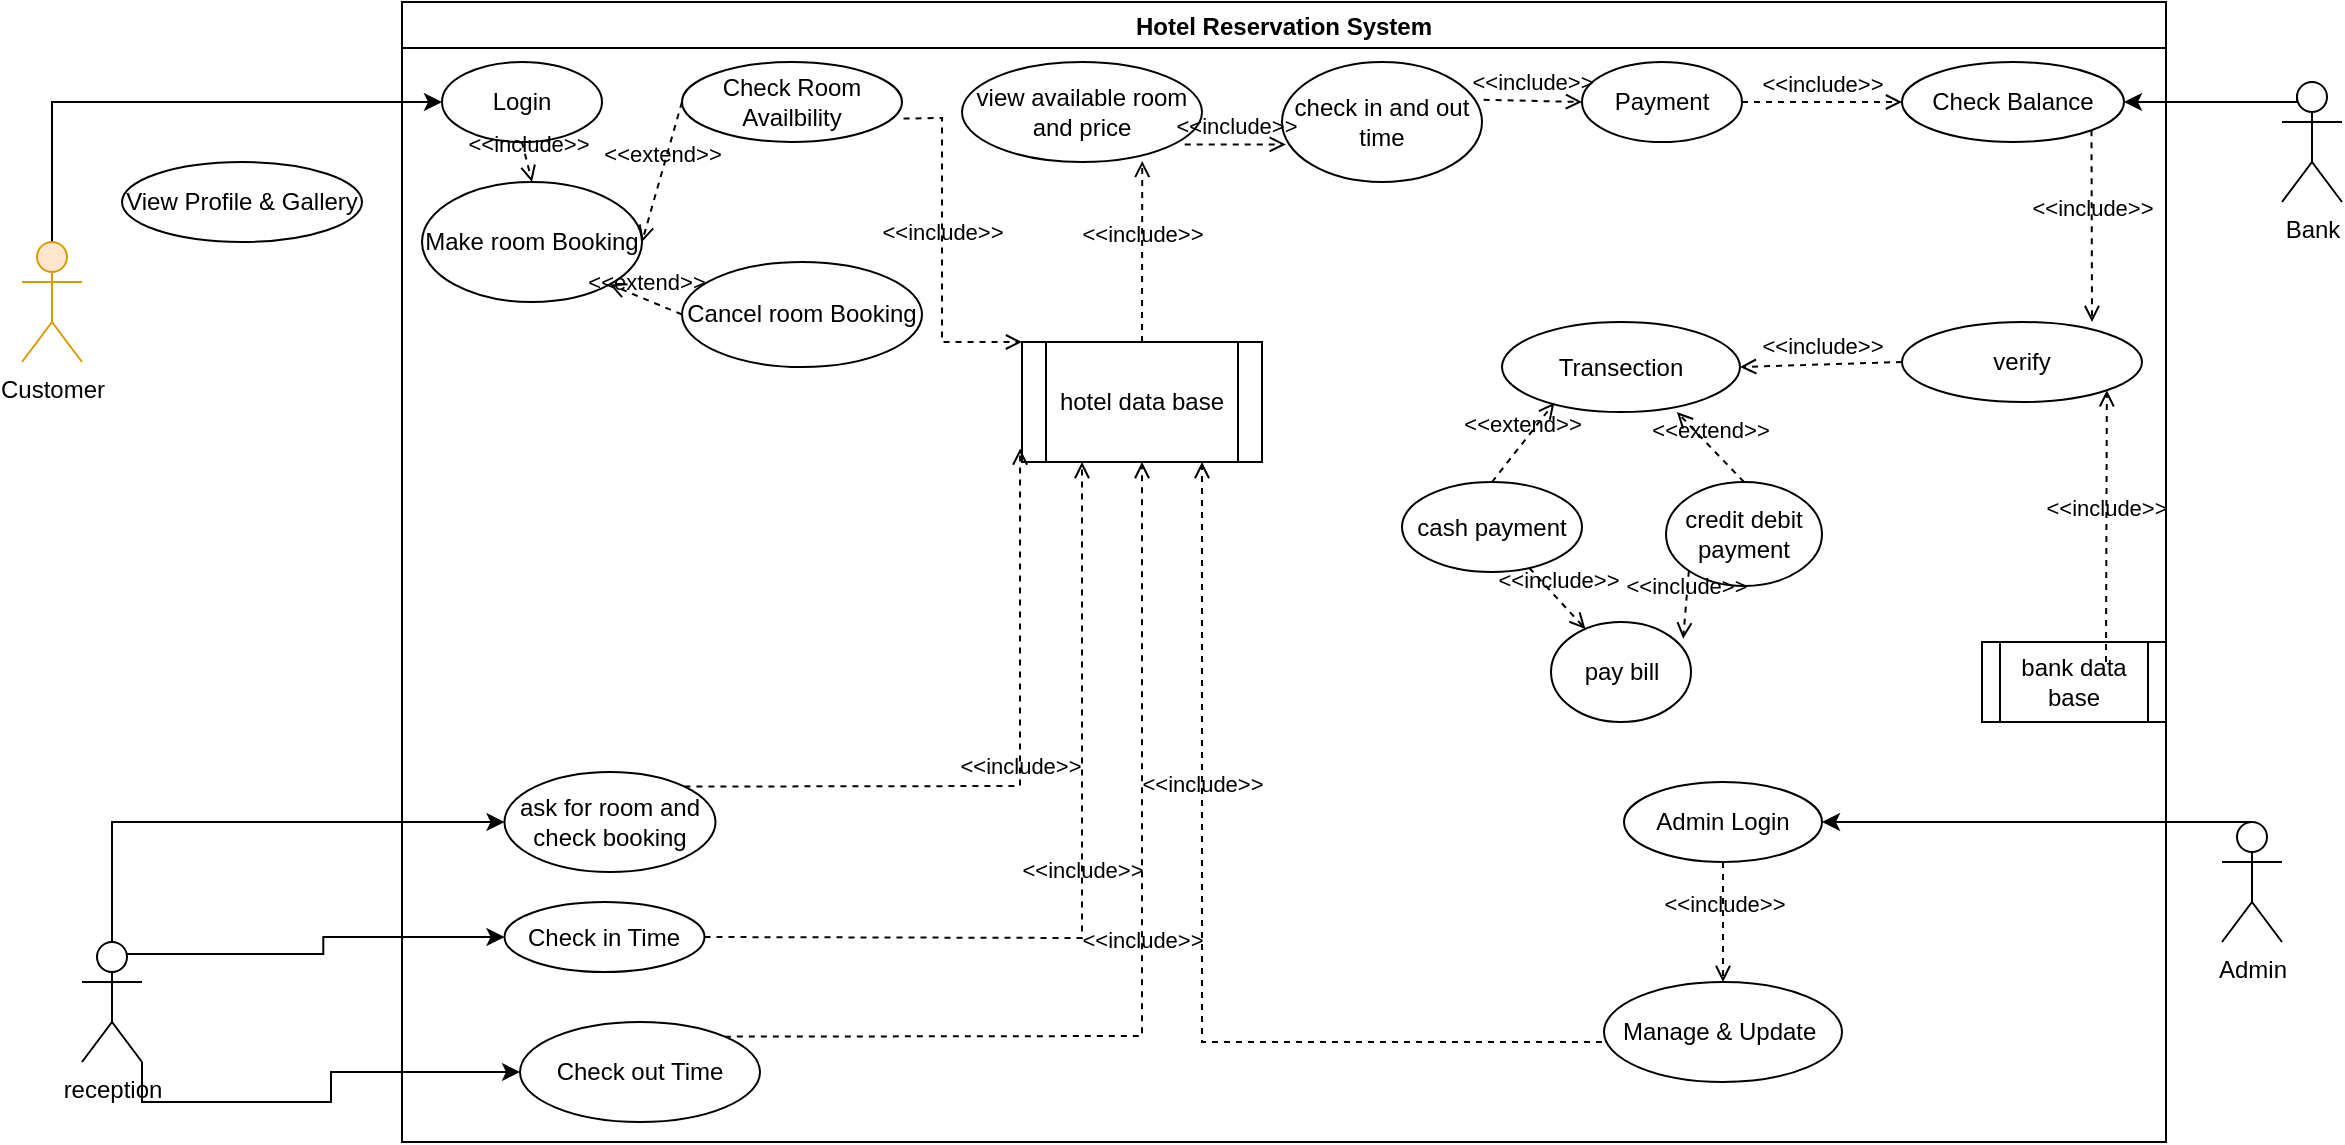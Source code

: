 <mxfile version="15.8.6" type="device"><diagram id="2-V__d1XPRfBeipLiVIh" name="Page-1"><mxGraphModel dx="1871" dy="1667" grid="1" gridSize="10" guides="1" tooltips="1" connect="1" arrows="1" fold="1" page="1" pageScale="1" pageWidth="850" pageHeight="1100" math="0" shadow="0"><root><mxCell id="0"/><mxCell id="1" parent="0"/><mxCell id="XcRsSz3dHbmi5cUPa2XA-5" style="edgeStyle=orthogonalEdgeStyle;rounded=0;orthogonalLoop=1;jettySize=auto;html=1;exitX=0.5;exitY=0;exitDx=0;exitDy=0;exitPerimeter=0;entryX=0;entryY=0.5;entryDx=0;entryDy=0;" parent="1" source="XcRsSz3dHbmi5cUPa2XA-1" target="XcRsSz3dHbmi5cUPa2XA-4" edge="1"><mxGeometry relative="1" as="geometry"/></mxCell><mxCell id="XcRsSz3dHbmi5cUPa2XA-1" value="Customer&lt;br&gt;" style="shape=umlActor;verticalLabelPosition=bottom;verticalAlign=top;html=1;outlineConnect=0;fillColor=#ffe6cc;strokeColor=#d79b00;" parent="1" vertex="1"><mxGeometry x="10" y="-50" width="30" height="60" as="geometry"/></mxCell><mxCell id="XcRsSz3dHbmi5cUPa2XA-2" value="Hotel Reservation System" style="swimlane;" parent="1" vertex="1"><mxGeometry x="200" y="-170" width="882" height="570" as="geometry"/></mxCell><mxCell id="XcRsSz3dHbmi5cUPa2XA-4" value="Login" style="ellipse;whiteSpace=wrap;html=1;" parent="XcRsSz3dHbmi5cUPa2XA-2" vertex="1"><mxGeometry x="20" y="30" width="80" height="40" as="geometry"/></mxCell><mxCell id="XcRsSz3dHbmi5cUPa2XA-7" value="Check Room Availbility" style="ellipse;whiteSpace=wrap;html=1;" parent="XcRsSz3dHbmi5cUPa2XA-2" vertex="1"><mxGeometry x="140" y="30" width="110" height="40" as="geometry"/></mxCell><mxCell id="XcRsSz3dHbmi5cUPa2XA-9" value="Make room Booking" style="ellipse;whiteSpace=wrap;html=1;" parent="XcRsSz3dHbmi5cUPa2XA-2" vertex="1"><mxGeometry x="10" y="90" width="110" height="60" as="geometry"/></mxCell><mxCell id="XcRsSz3dHbmi5cUPa2XA-8" value="Cancel room Booking" style="ellipse;whiteSpace=wrap;html=1;" parent="XcRsSz3dHbmi5cUPa2XA-2" vertex="1"><mxGeometry x="140" y="130" width="120" height="52.5" as="geometry"/></mxCell><mxCell id="XcRsSz3dHbmi5cUPa2XA-10" value="Payment" style="ellipse;whiteSpace=wrap;html=1;" parent="XcRsSz3dHbmi5cUPa2XA-2" vertex="1"><mxGeometry x="590" y="30" width="80" height="40" as="geometry"/></mxCell><mxCell id="Sf3XW1H4hBjx1v4OMdXL-2" value="Admin Login" style="ellipse;whiteSpace=wrap;html=1;" parent="XcRsSz3dHbmi5cUPa2XA-2" vertex="1"><mxGeometry x="611" y="390" width="99" height="40" as="geometry"/></mxCell><mxCell id="Sf3XW1H4hBjx1v4OMdXL-1" value="Manage &amp;amp; Update&amp;nbsp;" style="ellipse;whiteSpace=wrap;html=1;" parent="XcRsSz3dHbmi5cUPa2XA-2" vertex="1"><mxGeometry x="601" y="490" width="119" height="50" as="geometry"/></mxCell><mxCell id="Sf3XW1H4hBjx1v4OMdXL-6" value="ask for room and check booking" style="ellipse;whiteSpace=wrap;html=1;" parent="XcRsSz3dHbmi5cUPa2XA-2" vertex="1"><mxGeometry x="51.25" y="385" width="105.5" height="50" as="geometry"/></mxCell><mxCell id="Sf3XW1H4hBjx1v4OMdXL-5" value="Check out Time" style="ellipse;whiteSpace=wrap;html=1;" parent="XcRsSz3dHbmi5cUPa2XA-2" vertex="1"><mxGeometry x="59" y="510" width="120" height="50" as="geometry"/></mxCell><mxCell id="Sf3XW1H4hBjx1v4OMdXL-7" value="Check in Time" style="ellipse;whiteSpace=wrap;html=1;" parent="XcRsSz3dHbmi5cUPa2XA-2" vertex="1"><mxGeometry x="51.25" y="450" width="100" height="35" as="geometry"/></mxCell><mxCell id="Sf3XW1H4hBjx1v4OMdXL-9" value="Check Balance" style="ellipse;whiteSpace=wrap;html=1;" parent="XcRsSz3dHbmi5cUPa2XA-2" vertex="1"><mxGeometry x="750" y="30" width="111" height="40" as="geometry"/></mxCell><mxCell id="Sf3XW1H4hBjx1v4OMdXL-8" value="Transection" style="ellipse;whiteSpace=wrap;html=1;" parent="XcRsSz3dHbmi5cUPa2XA-2" vertex="1"><mxGeometry x="550" y="160" width="119" height="45" as="geometry"/></mxCell><mxCell id="_IYdy7Do-wZ9eUBrCJ6A-1" value="&amp;lt;&amp;lt;include&amp;gt;&amp;gt;" style="html=1;verticalAlign=bottom;labelBackgroundColor=none;endArrow=open;endFill=0;dashed=1;rounded=0;entryX=0;entryY=0.5;entryDx=0;entryDy=0;exitX=1;exitY=0.5;exitDx=0;exitDy=0;" edge="1" parent="XcRsSz3dHbmi5cUPa2XA-2" source="XcRsSz3dHbmi5cUPa2XA-10" target="Sf3XW1H4hBjx1v4OMdXL-9"><mxGeometry width="160" relative="1" as="geometry"><mxPoint x="140" y="240" as="sourcePoint"/><mxPoint x="300" y="240" as="targetPoint"/></mxGeometry></mxCell><mxCell id="_IYdy7Do-wZ9eUBrCJ6A-9" value="view available room and price" style="ellipse;whiteSpace=wrap;html=1;" vertex="1" parent="XcRsSz3dHbmi5cUPa2XA-2"><mxGeometry x="280" y="30" width="120" height="50" as="geometry"/></mxCell><mxCell id="_IYdy7Do-wZ9eUBrCJ6A-12" value="&amp;lt;&amp;lt;extend&amp;gt;&amp;gt;" style="html=1;verticalAlign=bottom;labelBackgroundColor=none;endArrow=open;endFill=0;dashed=1;rounded=0;entryX=1;entryY=1;entryDx=0;entryDy=0;exitX=0;exitY=0.5;exitDx=0;exitDy=0;" edge="1" parent="XcRsSz3dHbmi5cUPa2XA-2" source="XcRsSz3dHbmi5cUPa2XA-8" target="XcRsSz3dHbmi5cUPa2XA-9"><mxGeometry width="160" relative="1" as="geometry"><mxPoint x="30" y="180" as="sourcePoint"/><mxPoint x="190" y="180" as="targetPoint"/></mxGeometry></mxCell><mxCell id="_IYdy7Do-wZ9eUBrCJ6A-13" value="&amp;lt;&amp;lt;extend&amp;gt;&amp;gt;" style="html=1;verticalAlign=bottom;labelBackgroundColor=none;endArrow=open;endFill=0;dashed=1;rounded=0;entryX=1;entryY=0.5;entryDx=0;entryDy=0;exitX=0;exitY=0.5;exitDx=0;exitDy=0;" edge="1" parent="XcRsSz3dHbmi5cUPa2XA-2" source="XcRsSz3dHbmi5cUPa2XA-7" target="XcRsSz3dHbmi5cUPa2XA-9"><mxGeometry width="160" relative="1" as="geometry"><mxPoint x="170" y="70" as="sourcePoint"/><mxPoint x="330" y="70" as="targetPoint"/></mxGeometry></mxCell><mxCell id="_IYdy7Do-wZ9eUBrCJ6A-16" value="cash payment" style="ellipse;whiteSpace=wrap;html=1;" vertex="1" parent="XcRsSz3dHbmi5cUPa2XA-2"><mxGeometry x="500" y="240" width="90" height="45" as="geometry"/></mxCell><mxCell id="_IYdy7Do-wZ9eUBrCJ6A-17" value="credit&amp;nbsp;debit payment" style="ellipse;whiteSpace=wrap;html=1;" vertex="1" parent="XcRsSz3dHbmi5cUPa2XA-2"><mxGeometry x="632" y="240" width="78" height="52" as="geometry"/></mxCell><mxCell id="_IYdy7Do-wZ9eUBrCJ6A-18" value="bank data base" style="shape=process;whiteSpace=wrap;html=1;backgroundOutline=1;" vertex="1" parent="XcRsSz3dHbmi5cUPa2XA-2"><mxGeometry x="790" y="320" width="92" height="40" as="geometry"/></mxCell><mxCell id="_IYdy7Do-wZ9eUBrCJ6A-19" value="&amp;lt;&amp;lt;include&amp;gt;&amp;gt;" style="html=1;verticalAlign=bottom;labelBackgroundColor=none;endArrow=open;endFill=0;dashed=1;rounded=0;entryX=1;entryY=1;entryDx=0;entryDy=0;" edge="1" parent="XcRsSz3dHbmi5cUPa2XA-2" target="_IYdy7Do-wZ9eUBrCJ6A-22"><mxGeometry width="160" relative="1" as="geometry"><mxPoint x="852" y="330" as="sourcePoint"/><mxPoint x="862" y="310" as="targetPoint"/></mxGeometry></mxCell><mxCell id="_IYdy7Do-wZ9eUBrCJ6A-20" value="&amp;lt;&amp;lt;extend&amp;gt;&amp;gt;" style="html=1;verticalAlign=bottom;labelBackgroundColor=none;endArrow=open;endFill=0;dashed=1;rounded=0;entryX=0.22;entryY=0.897;entryDx=0;entryDy=0;exitX=0.5;exitY=0;exitDx=0;exitDy=0;entryPerimeter=0;" edge="1" parent="XcRsSz3dHbmi5cUPa2XA-2" source="_IYdy7Do-wZ9eUBrCJ6A-16" target="Sf3XW1H4hBjx1v4OMdXL-8"><mxGeometry width="160" relative="1" as="geometry"><mxPoint x="-90" y="272.5" as="sourcePoint"/><mxPoint x="-173.285" y="226.688" as="targetPoint"/></mxGeometry></mxCell><mxCell id="_IYdy7Do-wZ9eUBrCJ6A-21" value="&amp;lt;&amp;lt;extend&amp;gt;&amp;gt;" style="html=1;verticalAlign=bottom;labelBackgroundColor=none;endArrow=open;endFill=0;dashed=1;rounded=0;entryX=0.735;entryY=1.001;entryDx=0;entryDy=0;exitX=0.5;exitY=0;exitDx=0;exitDy=0;entryPerimeter=0;" edge="1" parent="XcRsSz3dHbmi5cUPa2XA-2" source="_IYdy7Do-wZ9eUBrCJ6A-17" target="Sf3XW1H4hBjx1v4OMdXL-8"><mxGeometry width="160" relative="1" as="geometry"><mxPoint x="479" y="341.5" as="sourcePoint"/><mxPoint x="398.53" y="275.949" as="targetPoint"/></mxGeometry></mxCell><mxCell id="_IYdy7Do-wZ9eUBrCJ6A-22" value="verify" style="ellipse;whiteSpace=wrap;html=1;" vertex="1" parent="XcRsSz3dHbmi5cUPa2XA-2"><mxGeometry x="750" y="160" width="120" height="40" as="geometry"/></mxCell><mxCell id="_IYdy7Do-wZ9eUBrCJ6A-24" value="&amp;lt;&amp;lt;include&amp;gt;&amp;gt;" style="html=1;verticalAlign=bottom;labelBackgroundColor=none;endArrow=open;endFill=0;dashed=1;rounded=0;exitX=1;exitY=1;exitDx=0;exitDy=0;" edge="1" parent="XcRsSz3dHbmi5cUPa2XA-2" source="Sf3XW1H4hBjx1v4OMdXL-9"><mxGeometry width="160" relative="1" as="geometry"><mxPoint x="815.5" y="80" as="sourcePoint"/><mxPoint x="845" y="160" as="targetPoint"/></mxGeometry></mxCell><mxCell id="_IYdy7Do-wZ9eUBrCJ6A-25" value="check in and out time&lt;br&gt;" style="ellipse;whiteSpace=wrap;html=1;" vertex="1" parent="XcRsSz3dHbmi5cUPa2XA-2"><mxGeometry x="440" y="30" width="100" height="60" as="geometry"/></mxCell><mxCell id="_IYdy7Do-wZ9eUBrCJ6A-26" value="&amp;lt;&amp;lt;include&amp;gt;&amp;gt;" style="html=1;verticalAlign=bottom;labelBackgroundColor=none;endArrow=open;endFill=0;dashed=1;rounded=0;exitX=0.5;exitY=1;exitDx=0;exitDy=0;entryX=0.5;entryY=0;entryDx=0;entryDy=0;" edge="1" parent="XcRsSz3dHbmi5cUPa2XA-2" source="XcRsSz3dHbmi5cUPa2XA-4" target="XcRsSz3dHbmi5cUPa2XA-9"><mxGeometry width="160" relative="1" as="geometry"><mxPoint x="300" y="130" as="sourcePoint"/><mxPoint x="350" y="130" as="targetPoint"/></mxGeometry></mxCell><mxCell id="_IYdy7Do-wZ9eUBrCJ6A-27" value="&amp;lt;&amp;lt;include&amp;gt;&amp;gt;" style="html=1;verticalAlign=bottom;labelBackgroundColor=none;endArrow=open;endFill=0;dashed=1;rounded=0;exitX=0.928;exitY=0.825;exitDx=0;exitDy=0;entryX=0.019;entryY=0.687;entryDx=0;entryDy=0;exitPerimeter=0;entryPerimeter=0;" edge="1" parent="XcRsSz3dHbmi5cUPa2XA-2" source="_IYdy7Do-wZ9eUBrCJ6A-9" target="_IYdy7Do-wZ9eUBrCJ6A-25"><mxGeometry width="160" relative="1" as="geometry"><mxPoint x="310" y="140" as="sourcePoint"/><mxPoint x="360" y="140" as="targetPoint"/></mxGeometry></mxCell><mxCell id="_IYdy7Do-wZ9eUBrCJ6A-30" value="hotel data base" style="shape=process;whiteSpace=wrap;html=1;backgroundOutline=1;" vertex="1" parent="XcRsSz3dHbmi5cUPa2XA-2"><mxGeometry x="310" y="170" width="120" height="60" as="geometry"/></mxCell><mxCell id="_IYdy7Do-wZ9eUBrCJ6A-31" value="&amp;lt;&amp;lt;include&amp;gt;&amp;gt;" style="html=1;verticalAlign=bottom;labelBackgroundColor=none;endArrow=open;endFill=0;dashed=1;rounded=0;exitX=1.007;exitY=0.707;exitDx=0;exitDy=0;exitPerimeter=0;entryX=0;entryY=0;entryDx=0;entryDy=0;" edge="1" parent="XcRsSz3dHbmi5cUPa2XA-2" source="XcRsSz3dHbmi5cUPa2XA-7" target="_IYdy7Do-wZ9eUBrCJ6A-30"><mxGeometry width="160" relative="1" as="geometry"><mxPoint x="300" y="130" as="sourcePoint"/><mxPoint x="350" y="130" as="targetPoint"/><Array as="points"><mxPoint x="270" y="58"/><mxPoint x="270" y="170"/></Array></mxGeometry></mxCell><mxCell id="_IYdy7Do-wZ9eUBrCJ6A-32" value="&amp;lt;&amp;lt;include&amp;gt;&amp;gt;" style="html=1;verticalAlign=bottom;labelBackgroundColor=none;endArrow=open;endFill=0;dashed=1;rounded=0;entryX=0.751;entryY=0.989;entryDx=0;entryDy=0;entryPerimeter=0;exitX=0.5;exitY=0;exitDx=0;exitDy=0;" edge="1" parent="XcRsSz3dHbmi5cUPa2XA-2" source="_IYdy7Do-wZ9eUBrCJ6A-30" target="_IYdy7Do-wZ9eUBrCJ6A-9"><mxGeometry width="160" relative="1" as="geometry"><mxPoint x="370" y="160" as="sourcePoint"/><mxPoint x="360" y="140" as="targetPoint"/></mxGeometry></mxCell><mxCell id="_IYdy7Do-wZ9eUBrCJ6A-34" value="&amp;lt;&amp;lt;include&amp;gt;&amp;gt;" style="html=1;verticalAlign=bottom;labelBackgroundColor=none;endArrow=open;endFill=0;dashed=1;rounded=0;exitX=1;exitY=0;exitDx=0;exitDy=0;entryX=0.5;entryY=1;entryDx=0;entryDy=0;" edge="1" parent="XcRsSz3dHbmi5cUPa2XA-2" source="Sf3XW1H4hBjx1v4OMdXL-5" target="_IYdy7Do-wZ9eUBrCJ6A-30"><mxGeometry width="160" relative="1" as="geometry"><mxPoint x="161.25" y="477.5" as="sourcePoint"/><mxPoint x="250" y="290" as="targetPoint"/><Array as="points"><mxPoint x="370" y="517"/></Array></mxGeometry></mxCell><mxCell id="_IYdy7Do-wZ9eUBrCJ6A-70" value="&amp;lt;&amp;lt;include&amp;gt;&amp;gt;" style="html=1;verticalAlign=bottom;labelBackgroundColor=none;endArrow=open;endFill=0;dashed=1;rounded=0;exitX=1;exitY=0;exitDx=0;exitDy=0;entryX=-0.008;entryY=0.888;entryDx=0;entryDy=0;entryPerimeter=0;" edge="1" parent="XcRsSz3dHbmi5cUPa2XA-2" source="Sf3XW1H4hBjx1v4OMdXL-6" target="_IYdy7Do-wZ9eUBrCJ6A-30"><mxGeometry width="160" relative="1" as="geometry"><mxPoint x="161.25" y="477.5" as="sourcePoint"/><mxPoint x="250" y="290" as="targetPoint"/><Array as="points"><mxPoint x="309" y="392"/></Array></mxGeometry></mxCell><mxCell id="_IYdy7Do-wZ9eUBrCJ6A-71" value="&amp;lt;&amp;lt;include&amp;gt;&amp;gt;" style="html=1;verticalAlign=bottom;labelBackgroundColor=none;endArrow=open;endFill=0;dashed=1;rounded=0;entryX=1;entryY=0.5;entryDx=0;entryDy=0;exitX=0;exitY=0.5;exitDx=0;exitDy=0;" edge="1" parent="XcRsSz3dHbmi5cUPa2XA-2" source="_IYdy7Do-wZ9eUBrCJ6A-22" target="Sf3XW1H4hBjx1v4OMdXL-8"><mxGeometry width="160" relative="1" as="geometry"><mxPoint x="862.0" y="340" as="sourcePoint"/><mxPoint x="862.426" y="204.142" as="targetPoint"/></mxGeometry></mxCell><mxCell id="_IYdy7Do-wZ9eUBrCJ6A-72" value="&amp;lt;&amp;lt;include&amp;gt;&amp;gt;" style="html=1;verticalAlign=bottom;labelBackgroundColor=none;endArrow=open;endFill=0;dashed=1;rounded=0;exitX=1.008;exitY=0.315;exitDx=0;exitDy=0;entryX=0;entryY=0.5;entryDx=0;entryDy=0;exitPerimeter=0;" edge="1" parent="XcRsSz3dHbmi5cUPa2XA-2" source="_IYdy7Do-wZ9eUBrCJ6A-25" target="XcRsSz3dHbmi5cUPa2XA-10"><mxGeometry width="160" relative="1" as="geometry"><mxPoint x="518.44" y="141.84" as="sourcePoint"/><mxPoint x="661.47" y="176.551" as="targetPoint"/></mxGeometry></mxCell><mxCell id="_IYdy7Do-wZ9eUBrCJ6A-74" value="pay bill" style="ellipse;whiteSpace=wrap;html=1;" vertex="1" parent="XcRsSz3dHbmi5cUPa2XA-2"><mxGeometry x="574.5" y="310" width="70" height="50" as="geometry"/></mxCell><mxCell id="_IYdy7Do-wZ9eUBrCJ6A-75" value="&amp;lt;&amp;lt;include&amp;gt;&amp;gt;" style="html=1;verticalAlign=bottom;labelBackgroundColor=none;endArrow=open;endFill=0;dashed=1;rounded=0;entryX=0.944;entryY=0.168;entryDx=0;entryDy=0;entryPerimeter=0;exitX=0;exitY=1;exitDx=0;exitDy=0;" edge="1" parent="XcRsSz3dHbmi5cUPa2XA-2" source="_IYdy7Do-wZ9eUBrCJ6A-17" target="_IYdy7Do-wZ9eUBrCJ6A-74"><mxGeometry width="160" relative="1" as="geometry"><mxPoint x="862.0" y="340" as="sourcePoint"/><mxPoint x="862.426" y="204.142" as="targetPoint"/></mxGeometry></mxCell><mxCell id="_IYdy7Do-wZ9eUBrCJ6A-76" value="&amp;lt;&amp;lt;include&amp;gt;&amp;gt;" style="html=1;verticalAlign=bottom;labelBackgroundColor=none;endArrow=open;endFill=0;dashed=1;rounded=0;entryX=0.246;entryY=0.07;entryDx=0;entryDy=0;entryPerimeter=0;" edge="1" parent="XcRsSz3dHbmi5cUPa2XA-2" source="_IYdy7Do-wZ9eUBrCJ6A-16" target="_IYdy7Do-wZ9eUBrCJ6A-74"><mxGeometry width="160" relative="1" as="geometry"><mxPoint x="872.0" y="350" as="sourcePoint"/><mxPoint x="872.426" y="214.142" as="targetPoint"/></mxGeometry></mxCell><mxCell id="_IYdy7Do-wZ9eUBrCJ6A-77" value="&amp;lt;&amp;lt;include&amp;gt;&amp;gt;" style="html=1;verticalAlign=bottom;labelBackgroundColor=none;endArrow=open;endFill=0;dashed=1;rounded=0;exitX=0.5;exitY=1;exitDx=0;exitDy=0;entryX=0.5;entryY=0;entryDx=0;entryDy=0;" edge="1" parent="XcRsSz3dHbmi5cUPa2XA-2" source="Sf3XW1H4hBjx1v4OMdXL-2" target="Sf3XW1H4hBjx1v4OMdXL-1"><mxGeometry width="160" relative="1" as="geometry"><mxPoint x="171.677" y="527.427" as="sourcePoint"/><mxPoint x="280" y="295" as="targetPoint"/></mxGeometry></mxCell><mxCell id="_IYdy7Do-wZ9eUBrCJ6A-33" value="&amp;lt;&amp;lt;include&amp;gt;&amp;gt;" style="html=1;verticalAlign=bottom;labelBackgroundColor=none;endArrow=open;endFill=0;dashed=1;rounded=0;exitX=1;exitY=0.5;exitDx=0;exitDy=0;entryX=0.25;entryY=1;entryDx=0;entryDy=0;" edge="1" parent="XcRsSz3dHbmi5cUPa2XA-2" source="Sf3XW1H4hBjx1v4OMdXL-7" target="_IYdy7Do-wZ9eUBrCJ6A-30"><mxGeometry width="160" relative="1" as="geometry"><mxPoint x="261.95" y="150.64" as="sourcePoint"/><mxPoint x="240" y="280" as="targetPoint"/><Array as="points"><mxPoint x="340" y="468"/></Array></mxGeometry></mxCell><mxCell id="_IYdy7Do-wZ9eUBrCJ6A-78" value="&amp;lt;&amp;lt;include&amp;gt;&amp;gt;" style="html=1;verticalAlign=bottom;labelBackgroundColor=none;endArrow=open;endFill=0;dashed=1;rounded=0;entryX=0.75;entryY=1;entryDx=0;entryDy=0;" edge="1" parent="XcRsSz3dHbmi5cUPa2XA-2" target="_IYdy7Do-wZ9eUBrCJ6A-30"><mxGeometry x="0.306" width="160" relative="1" as="geometry"><mxPoint x="600" y="520" as="sourcePoint"/><mxPoint x="320" y="240" as="targetPoint"/><Array as="points"><mxPoint x="400" y="520"/></Array><mxPoint as="offset"/></mxGeometry></mxCell><mxCell id="Sf3XW1H4hBjx1v4OMdXL-10" style="edgeStyle=orthogonalEdgeStyle;rounded=0;orthogonalLoop=1;jettySize=auto;html=1;exitX=0.5;exitY=0;exitDx=0;exitDy=0;exitPerimeter=0;entryX=0;entryY=0.5;entryDx=0;entryDy=0;" parent="1" source="XcRsSz3dHbmi5cUPa2XA-3" target="Sf3XW1H4hBjx1v4OMdXL-6" edge="1"><mxGeometry relative="1" as="geometry"/></mxCell><mxCell id="Sf3XW1H4hBjx1v4OMdXL-11" style="edgeStyle=orthogonalEdgeStyle;rounded=0;orthogonalLoop=1;jettySize=auto;html=1;exitX=0.75;exitY=0.1;exitDx=0;exitDy=0;exitPerimeter=0;" parent="1" source="XcRsSz3dHbmi5cUPa2XA-3" target="Sf3XW1H4hBjx1v4OMdXL-7" edge="1"><mxGeometry relative="1" as="geometry"/></mxCell><mxCell id="Sf3XW1H4hBjx1v4OMdXL-12" style="edgeStyle=orthogonalEdgeStyle;rounded=0;orthogonalLoop=1;jettySize=auto;html=1;exitX=1;exitY=1;exitDx=0;exitDy=0;exitPerimeter=0;" parent="1" source="XcRsSz3dHbmi5cUPa2XA-3" target="Sf3XW1H4hBjx1v4OMdXL-5" edge="1"><mxGeometry relative="1" as="geometry"/></mxCell><mxCell id="XcRsSz3dHbmi5cUPa2XA-3" value="reception" style="shape=umlActor;verticalLabelPosition=bottom;verticalAlign=top;html=1;outlineConnect=0;" parent="1" vertex="1"><mxGeometry x="40" y="300" width="30" height="60" as="geometry"/></mxCell><mxCell id="Sf3XW1H4hBjx1v4OMdXL-13" style="edgeStyle=orthogonalEdgeStyle;rounded=0;orthogonalLoop=1;jettySize=auto;html=1;exitX=0.25;exitY=0.1;exitDx=0;exitDy=0;exitPerimeter=0;entryX=1;entryY=0.5;entryDx=0;entryDy=0;" parent="1" source="XcRsSz3dHbmi5cUPa2XA-19" target="Sf3XW1H4hBjx1v4OMdXL-9" edge="1"><mxGeometry relative="1" as="geometry"><Array as="points"><mxPoint x="1147" y="-120"/></Array></mxGeometry></mxCell><mxCell id="XcRsSz3dHbmi5cUPa2XA-19" value="Bank" style="shape=umlActor;verticalLabelPosition=bottom;verticalAlign=top;html=1;outlineConnect=0;" parent="1" vertex="1"><mxGeometry x="1140" y="-130" width="30" height="60" as="geometry"/></mxCell><mxCell id="XcRsSz3dHbmi5cUPa2XA-22" value="Admin" style="shape=umlActor;verticalLabelPosition=bottom;verticalAlign=top;html=1;outlineConnect=0;" parent="1" vertex="1"><mxGeometry x="1110" y="240" width="30" height="60" as="geometry"/></mxCell><mxCell id="XcRsSz3dHbmi5cUPa2XA-6" value="View Profile &amp;amp; Gallery" style="ellipse;whiteSpace=wrap;html=1;" parent="1" vertex="1"><mxGeometry x="60" y="-90" width="120" height="40" as="geometry"/></mxCell><mxCell id="_IYdy7Do-wZ9eUBrCJ6A-79" value="" style="endArrow=classic;html=1;rounded=0;entryX=1;entryY=0.5;entryDx=0;entryDy=0;exitX=0.5;exitY=0;exitDx=0;exitDy=0;exitPerimeter=0;" edge="1" parent="1" source="XcRsSz3dHbmi5cUPa2XA-22" target="Sf3XW1H4hBjx1v4OMdXL-2"><mxGeometry width="50" height="50" relative="1" as="geometry"><mxPoint x="1050" y="320" as="sourcePoint"/><mxPoint x="1100" y="270" as="targetPoint"/><Array as="points"><mxPoint x="1110" y="240"/></Array></mxGeometry></mxCell></root></mxGraphModel></diagram></mxfile>